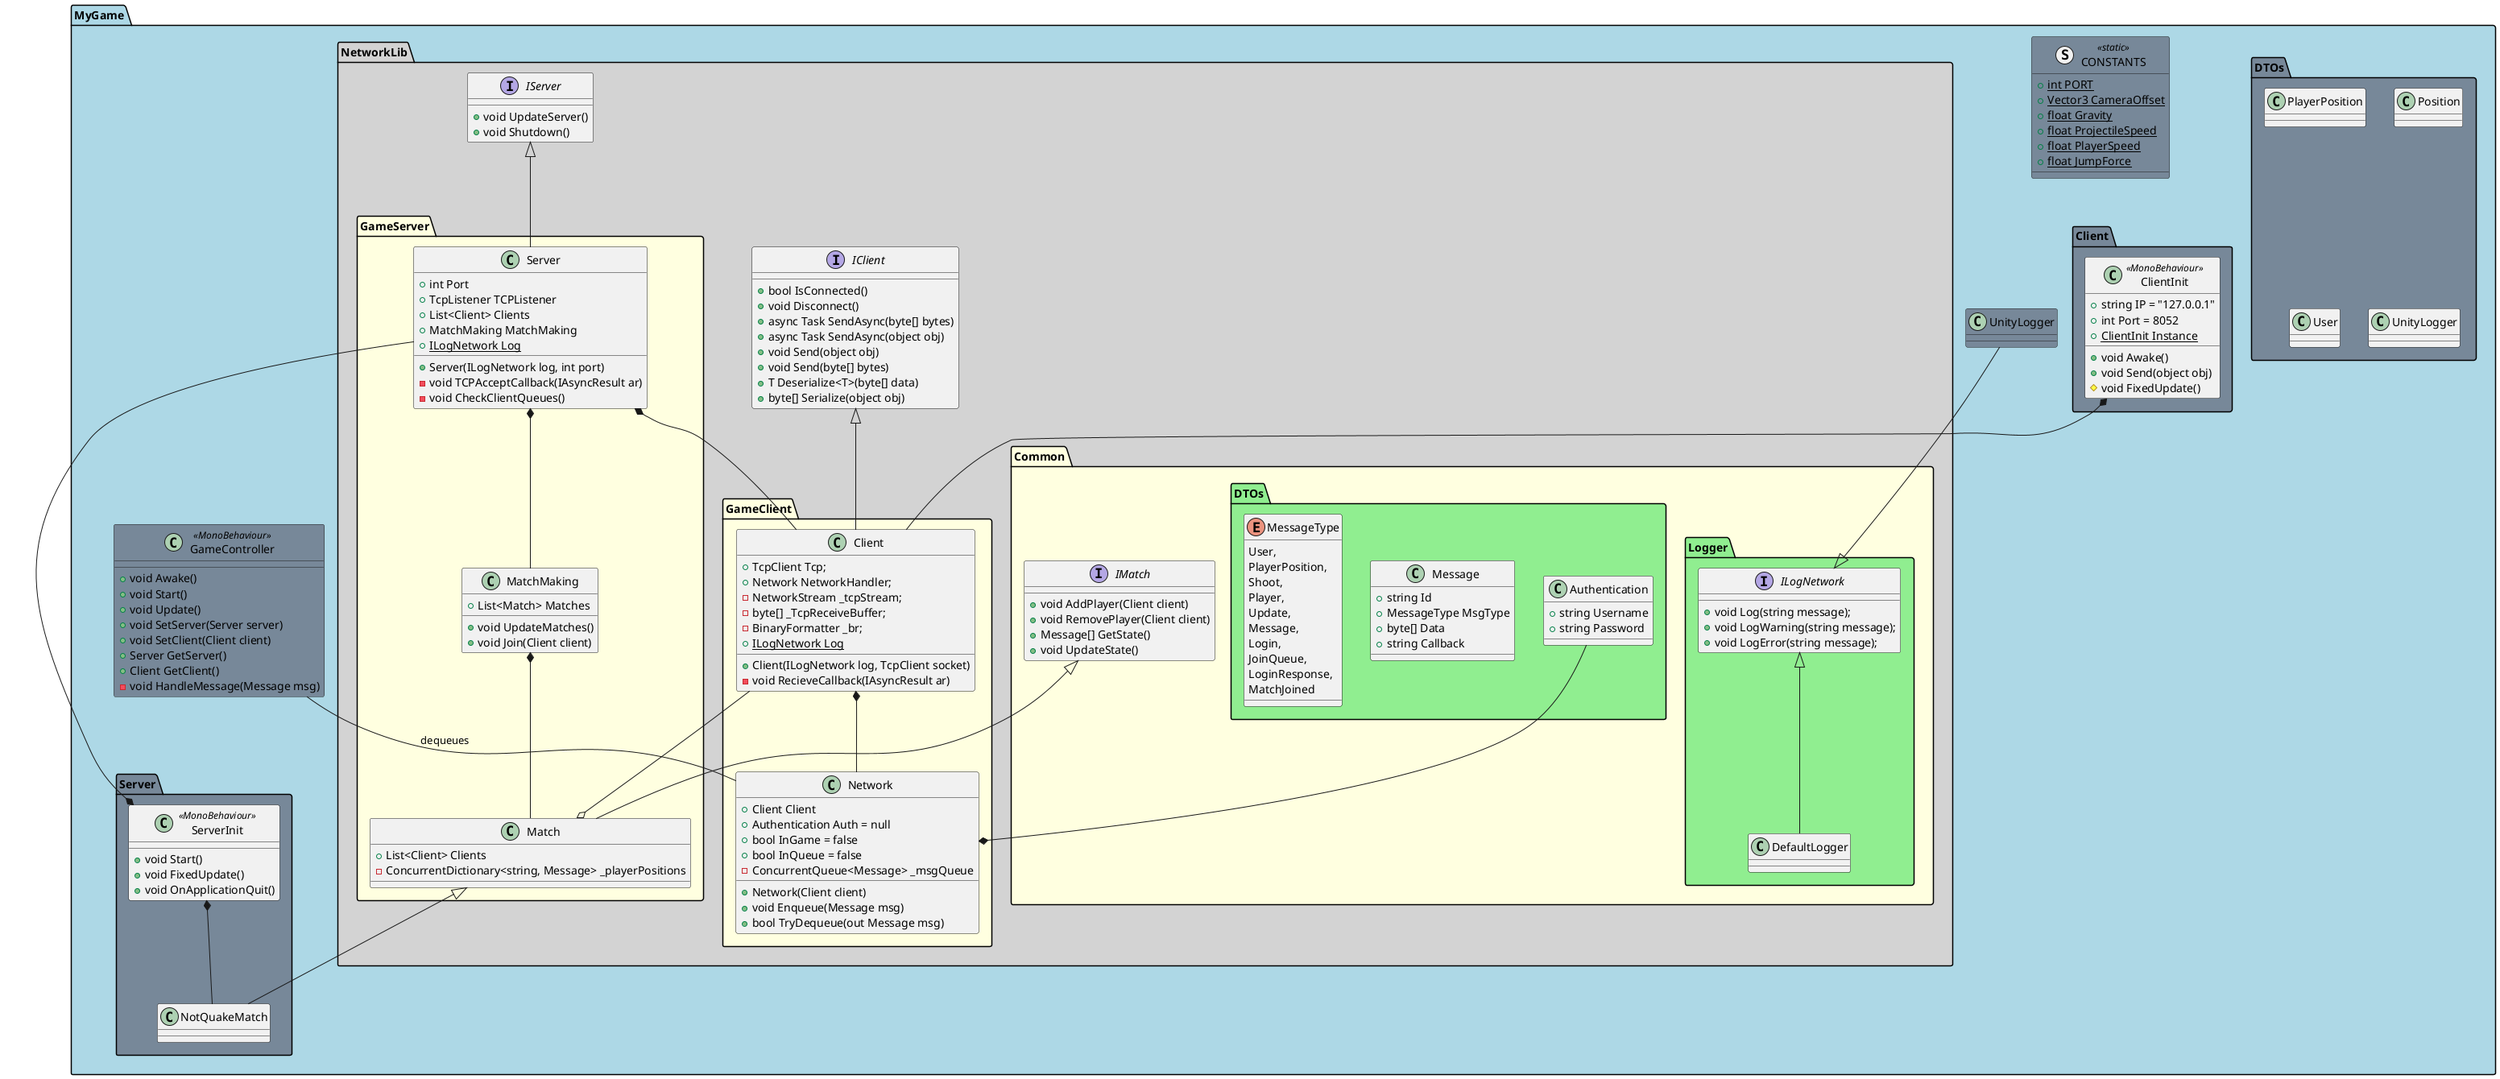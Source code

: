 @startuml

set separator ::
namespace MyGame #LightBlue{
    namespace DTOs #LightSlateGray{
        class PlayerPosition{}
        class Position{}
        class User{}
        class UnityLogger{}
    }
    class GameController <<MonoBehaviour>> #LightSlateGray {
        + void Awake()
        + void Start()
        + void Update()
        + void SetServer(Server server)
        + void SetClient(Client client)
        + Server GetServer()
        + Client GetClient()
        - void HandleMessage(Message msg)
    }

    namespace NetworkLib #LightGray{
        namespace Common #LightYellow{
            interface IMatch{
                + void AddPlayer(Client client)
                + void RemovePlayer(Client client)
                + Message[] GetState()
                + void UpdateState()
            }
            namespace DTOs #LightGreen{
                class Authentication{
                    + string Username
                    + string Password
                }
                class Message{
                    + string Id
                    + MessageType MsgType
                    + byte[] Data
                    + string Callback
                }
                enum MessageType{
                    User,
                    PlayerPosition,
                    Shoot,
                    Player,
                    Update,
                    Message,
                    Login,
                    JoinQueue,
                    LoginResponse,
                    MatchJoined
                }
            }
            namespace Logger #LightGreen{
                interface ILogNetwork{
                    + void Log(string message);
                    + void LogWarning(string message);
                    + void LogError(string message);
                }
                class DefaultLogger{

                }
                DefaultLogger -up-|> ILogNetwork
            }
        }
        interface IClient{
            + bool IsConnected()
            + void Disconnect()
            + async Task SendAsync(byte[] bytes)
            + async Task SendAsync(object obj)
            + void Send(object obj)
            + void Send(byte[] bytes)
            + T Deserialize<T>(byte[] data)
            + byte[] Serialize(object obj)
        }
        interface IServer{
            + void UpdateServer()
            + void Shutdown()
        }

        namespace GameClient #LightYellow{
            class Client {
                + TcpClient Tcp;
                + Network NetworkHandler;
                - NetworkStream _tcpStream;
                - byte[] _TcpReceiveBuffer;
                - BinaryFormatter _br;
                + {static} ILogNetwork Log
                + Client(ILogNetwork log, TcpClient socket)
                - void RecieveCallback(IAsyncResult ar)
            }
            class Network {
                + Client Client
                + Authentication Auth = null
                + bool InGame = false
                + bool InQueue = false
                - ConcurrentQueue<Message> _msgQueue
                + Network(Client client)
                + void Enqueue(Message msg)
                + bool TryDequeue(out Message msg)
            }
        }
        namespace GameServer #LightYellow{
            class Server{
                + int Port
                + TcpListener TCPListener
                + List<Client> Clients
                + MatchMaking MatchMaking
                + {static} ILogNetwork Log
                + Server(ILogNetwork log, int port)
                - void TCPAcceptCallback(IAsyncResult ar)
                - void CheckClientQueues()
            }
            class Match{
                + List<Client> Clients
                - ConcurrentDictionary<string, Message> _playerPositions
            }
            class MatchMaking{
                + List<Match> Matches
                + void UpdateMatches()
                + void Join(Client client)
            }
        }

    }

    struct CONSTANTS <<static>> #LightSlateGray {
        + {static} int PORT
        + {static} Vector3 CameraOffset
        + {static} float Gravity
        + {static} float ProjectileSpeed
        + {static} float PlayerSpeed
        + {static} float JumpForce
    }

    namespace Client #LightSlateGray{
        class ClientInit <<MonoBehaviour>>{
            + string IP = "127.0.0.1"
            + int Port = 8052
            + {static} ClientInit Instance
            + void Awake()
            + void Send(object obj)
            # void FixedUpdate()
        }
    }
    namespace Server #LightSlateGray{
        class ServerInit <<MonoBehaviour>>{
            + void Start()
            + void FixedUpdate()
            + void OnApplicationQuit()
        }
        class NotQuakeMatch{

        }
    }
    class UnityLogger #LightSlateGray {

    }

}


MyGame::NetworkLib::GameClient::Client *-- MyGame::NetworkLib::GameClient::Network

MyGame::NetworkLib::GameServer::Server *-- MyGame::NetworkLib::GameServer::MatchMaking
MyGame::NetworkLib::GameServer::Server *-- MyGame::NetworkLib::GameClient::Client
MyGame::NetworkLib::GameServer::MatchMaking *-- MyGame::NetworkLib::GameServer::Match
MyGame::NetworkLib::GameServer::Match o-- MyGame::NetworkLib::GameClient::Client
MyGame::NetworkLib::IClient <|-- MyGame::NetworkLib::GameClient::Client
MyGame::NetworkLib::IServer <|-- MyGame::NetworkLib::GameServer::Server
MyGame::NetworkLib::Common::IMatch <|-- MyGame::NetworkLib::GameServer::Match

MyGame::NetworkLib::GameClient::Network *-- MyGame::NetworkLib::Common::DTOs::Authentication

MyGame::UnityLogger --|> MyGame::NetworkLib::Common::Logger::ILogNetwork

MyGame::Client::ClientInit *-- MyGame::NetworkLib::GameClient::Client
MyGame::Server::ServerInit *-- MyGame::NetworkLib::GameServer::Server
MyGame::Server::NotQuakeMatch -up-|> MyGame::NetworkLib::GameServer::Match
MyGame::Server::ServerInit *-- MyGame::Server::NotQuakeMatch

MyGame::GameController -- MyGame::NetworkLib::GameClient::Network : "dequeues"


@enduml
